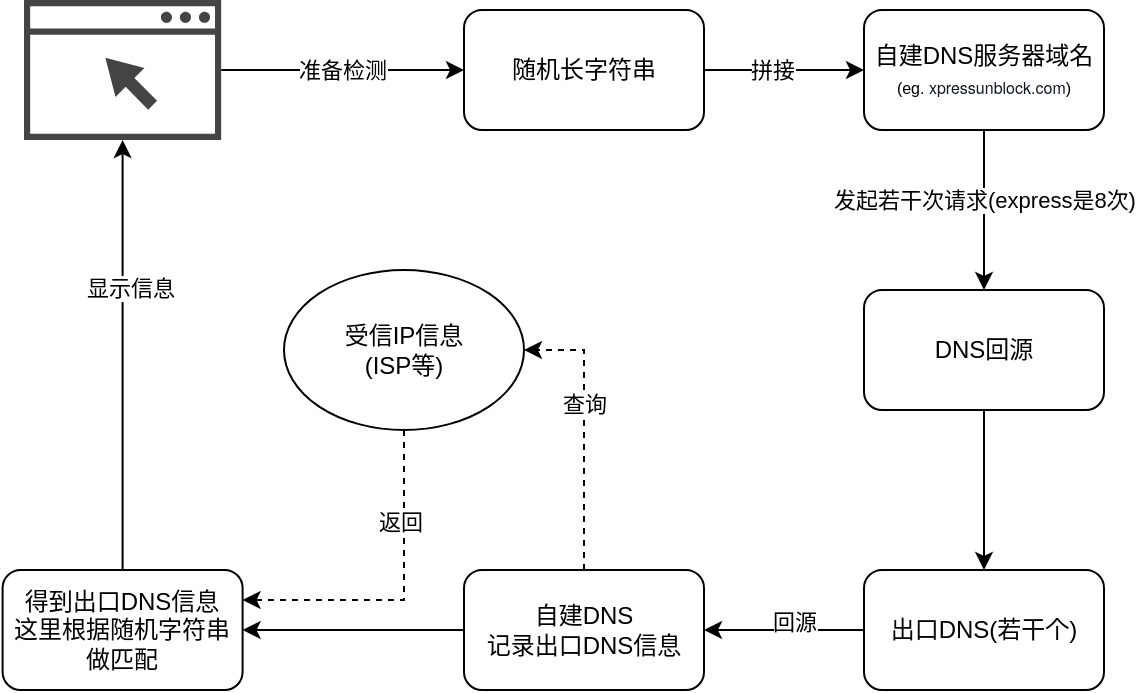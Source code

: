 <mxfile version="13.6.4" type="github">
  <diagram id="O9Qoa6WuMocF9DDMCrZD" name="Page-1">
    <mxGraphModel dx="946" dy="555" grid="1" gridSize="10" guides="1" tooltips="1" connect="1" arrows="1" fold="1" page="1" pageScale="1" pageWidth="827" pageHeight="1169" math="0" shadow="0">
      <root>
        <mxCell id="0" />
        <mxCell id="1" parent="0" />
        <mxCell id="fdQPX8Je36XlZaB9XRge-5" value="准备检测" style="edgeStyle=orthogonalEdgeStyle;rounded=0;orthogonalLoop=1;jettySize=auto;html=1;entryX=0;entryY=0.5;entryDx=0;entryDy=0;" parent="1" source="fdQPX8Je36XlZaB9XRge-3" target="fdQPX8Je36XlZaB9XRge-4" edge="1">
          <mxGeometry relative="1" as="geometry" />
        </mxCell>
        <mxCell id="fdQPX8Je36XlZaB9XRge-3" value="" style="pointerEvents=1;shadow=0;dashed=0;html=1;strokeColor=none;fillColor=#434445;aspect=fixed;labelPosition=center;verticalLabelPosition=bottom;verticalAlign=top;align=center;outlineConnect=0;shape=mxgraph.vvd.web_browser;" parent="1" vertex="1">
          <mxGeometry x="60" y="110" width="98.59" height="70" as="geometry" />
        </mxCell>
        <mxCell id="fdQPX8Je36XlZaB9XRge-7" value="" style="edgeStyle=orthogonalEdgeStyle;rounded=0;orthogonalLoop=1;jettySize=auto;html=1;" parent="1" source="fdQPX8Je36XlZaB9XRge-4" target="fdQPX8Je36XlZaB9XRge-6" edge="1">
          <mxGeometry relative="1" as="geometry" />
        </mxCell>
        <mxCell id="fdQPX8Je36XlZaB9XRge-8" value="拼接" style="edgeLabel;html=1;align=center;verticalAlign=middle;resizable=0;points=[];" parent="fdQPX8Je36XlZaB9XRge-7" vertex="1" connectable="0">
          <mxGeometry x="-0.15" y="-3" relative="1" as="geometry">
            <mxPoint y="-3" as="offset" />
          </mxGeometry>
        </mxCell>
        <mxCell id="fdQPX8Je36XlZaB9XRge-4" value="随机长字符串" style="rounded=1;whiteSpace=wrap;html=1;" parent="1" vertex="1">
          <mxGeometry x="280" y="115" width="120" height="60" as="geometry" />
        </mxCell>
        <mxCell id="fdQPX8Je36XlZaB9XRge-10" value="" style="edgeStyle=orthogonalEdgeStyle;rounded=0;orthogonalLoop=1;jettySize=auto;html=1;" parent="1" source="fdQPX8Je36XlZaB9XRge-6" target="fdQPX8Je36XlZaB9XRge-9" edge="1">
          <mxGeometry relative="1" as="geometry" />
        </mxCell>
        <mxCell id="fdQPX8Je36XlZaB9XRge-11" value="发起若干次请求(express是8次)" style="edgeLabel;html=1;align=center;verticalAlign=middle;resizable=0;points=[];" parent="fdQPX8Je36XlZaB9XRge-10" vertex="1" connectable="0">
          <mxGeometry x="-0.125" relative="1" as="geometry">
            <mxPoint as="offset" />
          </mxGeometry>
        </mxCell>
        <mxCell id="fdQPX8Je36XlZaB9XRge-6" value="自建DNS服务器域名&lt;br&gt;&lt;font style=&quot;font-size: 8px&quot;&gt;(eg.&amp;nbsp;&lt;span style=&quot;color: rgb(15 , 23 , 33) ; font-family: &amp;#34;helvetica neue&amp;#34; ; font-size: 8px&quot;&gt;xpressunblock.com&lt;/span&gt;&lt;span style=&quot;font-size: 8px&quot;&gt;)&lt;/span&gt;&lt;/font&gt;" style="whiteSpace=wrap;html=1;rounded=1;" parent="1" vertex="1">
          <mxGeometry x="480" y="115" width="120" height="60" as="geometry" />
        </mxCell>
        <mxCell id="fdQPX8Je36XlZaB9XRge-13" value="" style="edgeStyle=orthogonalEdgeStyle;rounded=0;orthogonalLoop=1;jettySize=auto;html=1;" parent="1" source="fdQPX8Je36XlZaB9XRge-9" target="fdQPX8Je36XlZaB9XRge-12" edge="1">
          <mxGeometry relative="1" as="geometry" />
        </mxCell>
        <mxCell id="fdQPX8Je36XlZaB9XRge-9" value="DNS回源" style="whiteSpace=wrap;html=1;rounded=1;" parent="1" vertex="1">
          <mxGeometry x="480" y="255" width="120" height="60" as="geometry" />
        </mxCell>
        <mxCell id="fdQPX8Je36XlZaB9XRge-15" value="" style="edgeStyle=orthogonalEdgeStyle;rounded=0;orthogonalLoop=1;jettySize=auto;html=1;" parent="1" source="fdQPX8Je36XlZaB9XRge-12" target="fdQPX8Je36XlZaB9XRge-14" edge="1">
          <mxGeometry relative="1" as="geometry" />
        </mxCell>
        <mxCell id="fdQPX8Je36XlZaB9XRge-16" value="回源" style="edgeLabel;html=1;align=center;verticalAlign=middle;resizable=0;points=[];" parent="fdQPX8Je36XlZaB9XRge-15" vertex="1" connectable="0">
          <mxGeometry x="-0.125" y="-4" relative="1" as="geometry">
            <mxPoint as="offset" />
          </mxGeometry>
        </mxCell>
        <mxCell id="fdQPX8Je36XlZaB9XRge-12" value="出口DNS(若干个)" style="whiteSpace=wrap;html=1;rounded=1;" parent="1" vertex="1">
          <mxGeometry x="480" y="395" width="120" height="60" as="geometry" />
        </mxCell>
        <mxCell id="fdQPX8Je36XlZaB9XRge-21" style="edgeStyle=orthogonalEdgeStyle;rounded=0;orthogonalLoop=1;jettySize=auto;html=1;exitX=0.5;exitY=0;exitDx=0;exitDy=0;entryX=1;entryY=0.5;entryDx=0;entryDy=0;dashed=1;" parent="1" source="fdQPX8Je36XlZaB9XRge-14" target="fdQPX8Je36XlZaB9XRge-20" edge="1">
          <mxGeometry relative="1" as="geometry" />
        </mxCell>
        <mxCell id="fdQPX8Je36XlZaB9XRge-22" value="查询" style="edgeLabel;html=1;align=center;verticalAlign=middle;resizable=0;points=[];" parent="fdQPX8Je36XlZaB9XRge-21" vertex="1" connectable="0">
          <mxGeometry x="0.186" relative="1" as="geometry">
            <mxPoint as="offset" />
          </mxGeometry>
        </mxCell>
        <mxCell id="fdQPX8Je36XlZaB9XRge-24" value="" style="edgeStyle=orthogonalEdgeStyle;rounded=0;orthogonalLoop=1;jettySize=auto;html=1;" parent="1" source="fdQPX8Je36XlZaB9XRge-14" target="fdQPX8Je36XlZaB9XRge-23" edge="1">
          <mxGeometry relative="1" as="geometry" />
        </mxCell>
        <mxCell id="fdQPX8Je36XlZaB9XRge-14" value="自建DNS&lt;br&gt;记录出口DNS信息" style="whiteSpace=wrap;html=1;rounded=1;" parent="1" vertex="1">
          <mxGeometry x="280" y="395" width="120" height="60" as="geometry" />
        </mxCell>
        <mxCell id="fdQPX8Je36XlZaB9XRge-25" style="edgeStyle=orthogonalEdgeStyle;rounded=0;orthogonalLoop=1;jettySize=auto;html=1;entryX=1;entryY=0.25;entryDx=0;entryDy=0;dashed=1;exitX=0.5;exitY=1;exitDx=0;exitDy=0;" parent="1" source="fdQPX8Je36XlZaB9XRge-20" target="fdQPX8Je36XlZaB9XRge-23" edge="1">
          <mxGeometry relative="1" as="geometry" />
        </mxCell>
        <mxCell id="fdQPX8Je36XlZaB9XRge-26" value="返回" style="edgeLabel;html=1;align=center;verticalAlign=middle;resizable=0;points=[];" parent="fdQPX8Je36XlZaB9XRge-25" vertex="1" connectable="0">
          <mxGeometry x="-0.445" y="-2" relative="1" as="geometry">
            <mxPoint as="offset" />
          </mxGeometry>
        </mxCell>
        <mxCell id="fdQPX8Je36XlZaB9XRge-20" value="受信IP信息&lt;br&gt;(ISP等)" style="ellipse;whiteSpace=wrap;html=1;" parent="1" vertex="1">
          <mxGeometry x="190" y="245" width="120" height="80" as="geometry" />
        </mxCell>
        <mxCell id="fdQPX8Je36XlZaB9XRge-27" style="edgeStyle=orthogonalEdgeStyle;rounded=0;orthogonalLoop=1;jettySize=auto;html=1;exitX=0.5;exitY=0;exitDx=0;exitDy=0;" parent="1" source="fdQPX8Je36XlZaB9XRge-23" target="fdQPX8Je36XlZaB9XRge-3" edge="1">
          <mxGeometry relative="1" as="geometry" />
        </mxCell>
        <mxCell id="fdQPX8Je36XlZaB9XRge-28" value="显示信息" style="edgeLabel;html=1;align=center;verticalAlign=middle;resizable=0;points=[];" parent="fdQPX8Je36XlZaB9XRge-27" vertex="1" connectable="0">
          <mxGeometry x="0.312" y="-3" relative="1" as="geometry">
            <mxPoint as="offset" />
          </mxGeometry>
        </mxCell>
        <mxCell id="fdQPX8Je36XlZaB9XRge-23" value="得到出口DNS信息&lt;br&gt;这里根据随机字符串做匹配" style="whiteSpace=wrap;html=1;rounded=1;" parent="1" vertex="1">
          <mxGeometry x="49.3" y="395" width="120" height="60" as="geometry" />
        </mxCell>
      </root>
    </mxGraphModel>
  </diagram>
</mxfile>
